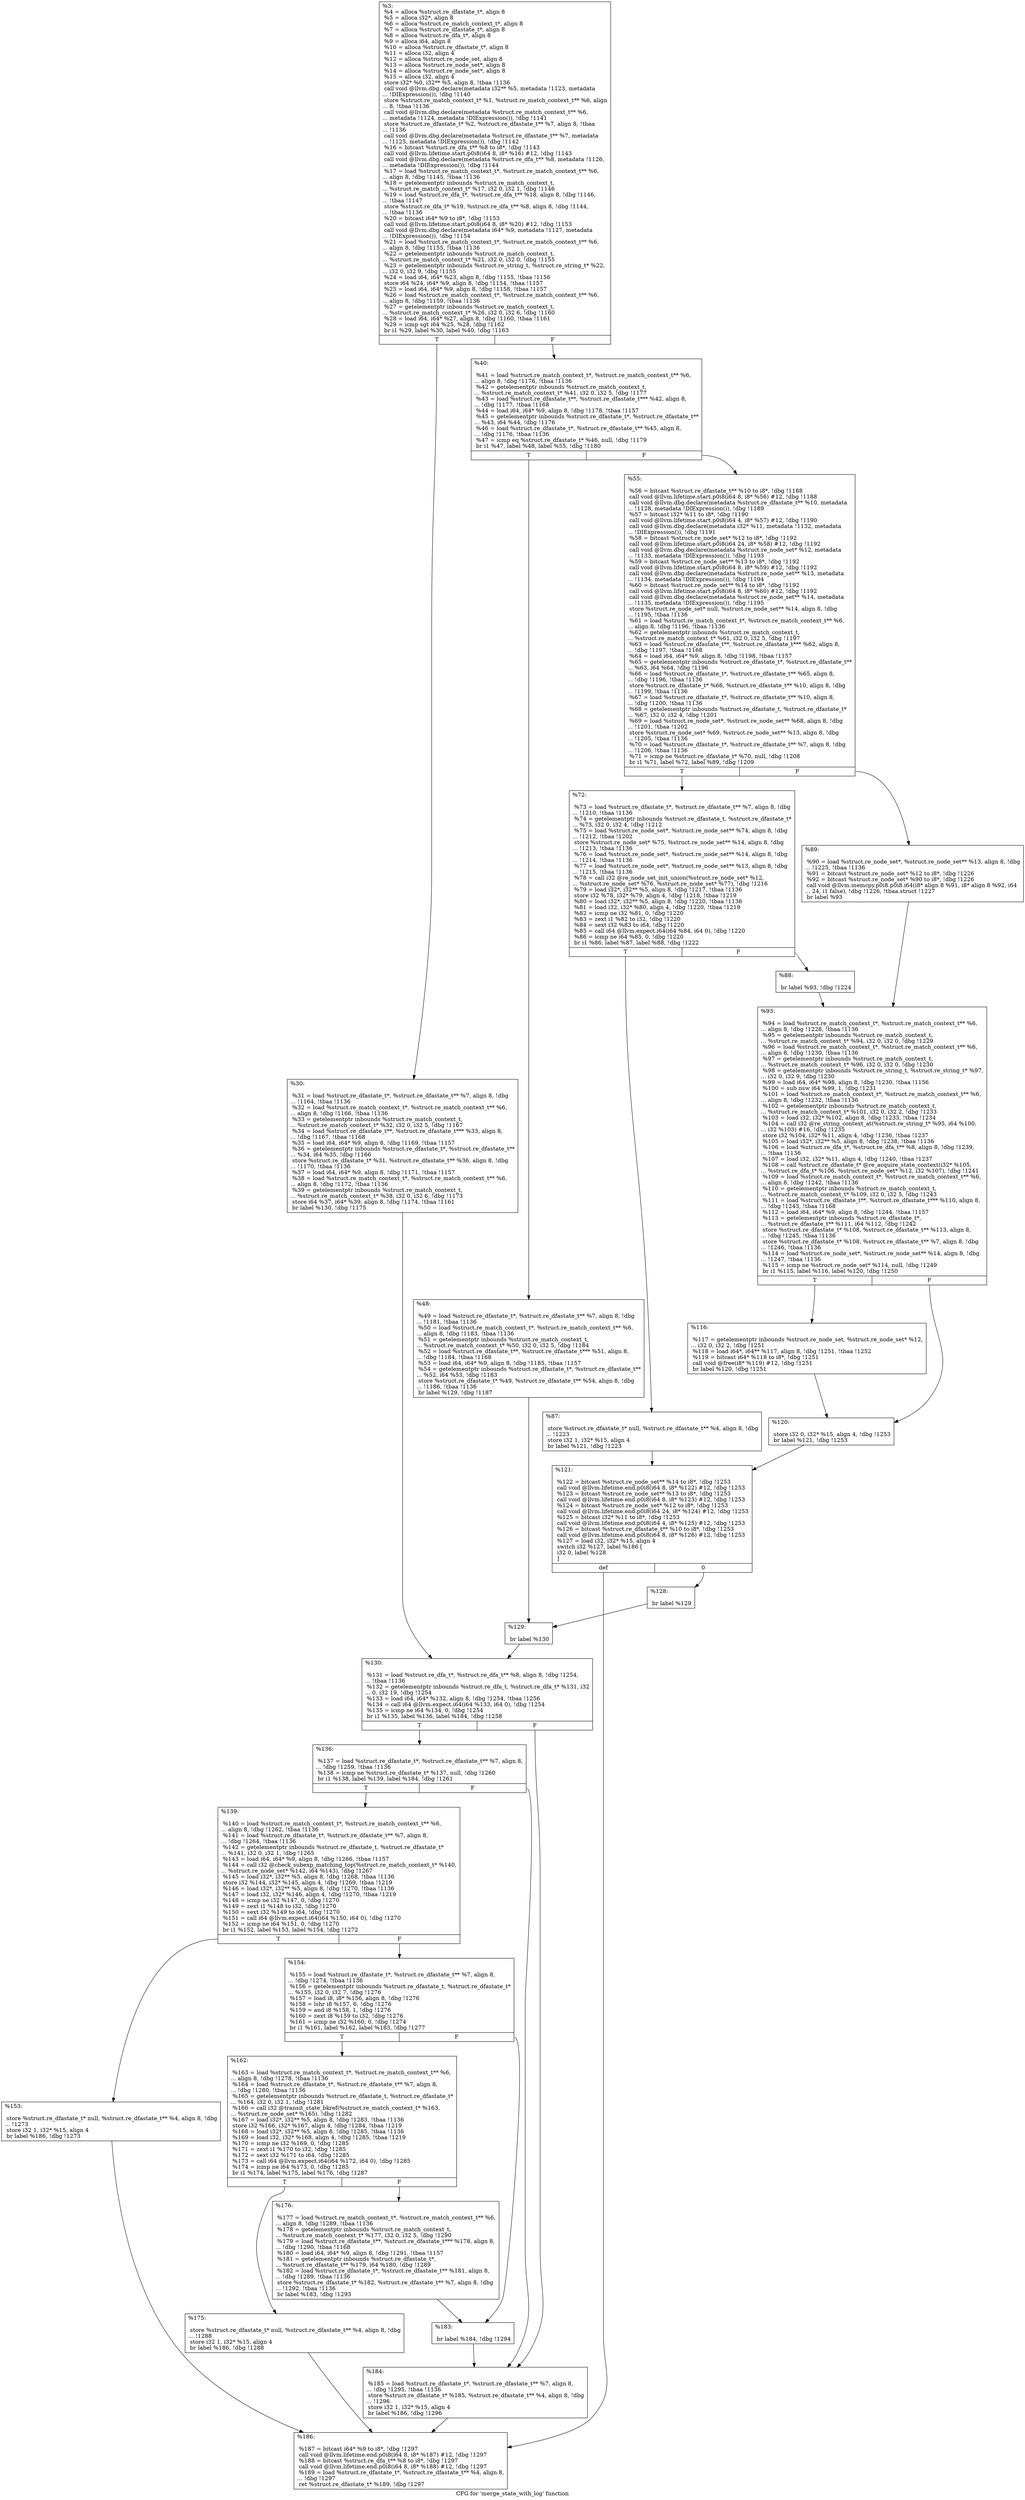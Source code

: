 digraph "CFG for 'merge_state_with_log' function" {
	label="CFG for 'merge_state_with_log' function";

	Node0xf38bf0 [shape=record,label="{%3:\l  %4 = alloca %struct.re_dfastate_t*, align 8\l  %5 = alloca i32*, align 8\l  %6 = alloca %struct.re_match_context_t*, align 8\l  %7 = alloca %struct.re_dfastate_t*, align 8\l  %8 = alloca %struct.re_dfa_t*, align 8\l  %9 = alloca i64, align 8\l  %10 = alloca %struct.re_dfastate_t*, align 8\l  %11 = alloca i32, align 4\l  %12 = alloca %struct.re_node_set, align 8\l  %13 = alloca %struct.re_node_set*, align 8\l  %14 = alloca %struct.re_node_set*, align 8\l  %15 = alloca i32, align 4\l  store i32* %0, i32** %5, align 8, !tbaa !1136\l  call void @llvm.dbg.declare(metadata i32** %5, metadata !1123, metadata\l... !DIExpression()), !dbg !1140\l  store %struct.re_match_context_t* %1, %struct.re_match_context_t** %6, align\l... 8, !tbaa !1136\l  call void @llvm.dbg.declare(metadata %struct.re_match_context_t** %6,\l... metadata !1124, metadata !DIExpression()), !dbg !1141\l  store %struct.re_dfastate_t* %2, %struct.re_dfastate_t** %7, align 8, !tbaa\l... !1136\l  call void @llvm.dbg.declare(metadata %struct.re_dfastate_t** %7, metadata\l... !1125, metadata !DIExpression()), !dbg !1142\l  %16 = bitcast %struct.re_dfa_t** %8 to i8*, !dbg !1143\l  call void @llvm.lifetime.start.p0i8(i64 8, i8* %16) #12, !dbg !1143\l  call void @llvm.dbg.declare(metadata %struct.re_dfa_t** %8, metadata !1126,\l... metadata !DIExpression()), !dbg !1144\l  %17 = load %struct.re_match_context_t*, %struct.re_match_context_t** %6,\l... align 8, !dbg !1145, !tbaa !1136\l  %18 = getelementptr inbounds %struct.re_match_context_t,\l... %struct.re_match_context_t* %17, i32 0, i32 1, !dbg !1146\l  %19 = load %struct.re_dfa_t*, %struct.re_dfa_t** %18, align 8, !dbg !1146,\l... !tbaa !1147\l  store %struct.re_dfa_t* %19, %struct.re_dfa_t** %8, align 8, !dbg !1144,\l... !tbaa !1136\l  %20 = bitcast i64* %9 to i8*, !dbg !1153\l  call void @llvm.lifetime.start.p0i8(i64 8, i8* %20) #12, !dbg !1153\l  call void @llvm.dbg.declare(metadata i64* %9, metadata !1127, metadata\l... !DIExpression()), !dbg !1154\l  %21 = load %struct.re_match_context_t*, %struct.re_match_context_t** %6,\l... align 8, !dbg !1155, !tbaa !1136\l  %22 = getelementptr inbounds %struct.re_match_context_t,\l... %struct.re_match_context_t* %21, i32 0, i32 0, !dbg !1155\l  %23 = getelementptr inbounds %struct.re_string_t, %struct.re_string_t* %22,\l... i32 0, i32 9, !dbg !1155\l  %24 = load i64, i64* %23, align 8, !dbg !1155, !tbaa !1156\l  store i64 %24, i64* %9, align 8, !dbg !1154, !tbaa !1157\l  %25 = load i64, i64* %9, align 8, !dbg !1158, !tbaa !1157\l  %26 = load %struct.re_match_context_t*, %struct.re_match_context_t** %6,\l... align 8, !dbg !1159, !tbaa !1136\l  %27 = getelementptr inbounds %struct.re_match_context_t,\l... %struct.re_match_context_t* %26, i32 0, i32 6, !dbg !1160\l  %28 = load i64, i64* %27, align 8, !dbg !1160, !tbaa !1161\l  %29 = icmp sgt i64 %25, %28, !dbg !1162\l  br i1 %29, label %30, label %40, !dbg !1163\l|{<s0>T|<s1>F}}"];
	Node0xf38bf0:s0 -> Node0xf3e9e0;
	Node0xf38bf0:s1 -> Node0xf3ea30;
	Node0xf3e9e0 [shape=record,label="{%30:\l\l  %31 = load %struct.re_dfastate_t*, %struct.re_dfastate_t** %7, align 8, !dbg\l... !1164, !tbaa !1136\l  %32 = load %struct.re_match_context_t*, %struct.re_match_context_t** %6,\l... align 8, !dbg !1166, !tbaa !1136\l  %33 = getelementptr inbounds %struct.re_match_context_t,\l... %struct.re_match_context_t* %32, i32 0, i32 5, !dbg !1167\l  %34 = load %struct.re_dfastate_t**, %struct.re_dfastate_t*** %33, align 8,\l... !dbg !1167, !tbaa !1168\l  %35 = load i64, i64* %9, align 8, !dbg !1169, !tbaa !1157\l  %36 = getelementptr inbounds %struct.re_dfastate_t*, %struct.re_dfastate_t**\l... %34, i64 %35, !dbg !1166\l  store %struct.re_dfastate_t* %31, %struct.re_dfastate_t** %36, align 8, !dbg\l... !1170, !tbaa !1136\l  %37 = load i64, i64* %9, align 8, !dbg !1171, !tbaa !1157\l  %38 = load %struct.re_match_context_t*, %struct.re_match_context_t** %6,\l... align 8, !dbg !1172, !tbaa !1136\l  %39 = getelementptr inbounds %struct.re_match_context_t,\l... %struct.re_match_context_t* %38, i32 0, i32 6, !dbg !1173\l  store i64 %37, i64* %39, align 8, !dbg !1174, !tbaa !1161\l  br label %130, !dbg !1175\l}"];
	Node0xf3e9e0 -> Node0xf3ee40;
	Node0xf3ea30 [shape=record,label="{%40:\l\l  %41 = load %struct.re_match_context_t*, %struct.re_match_context_t** %6,\l... align 8, !dbg !1176, !tbaa !1136\l  %42 = getelementptr inbounds %struct.re_match_context_t,\l... %struct.re_match_context_t* %41, i32 0, i32 5, !dbg !1177\l  %43 = load %struct.re_dfastate_t**, %struct.re_dfastate_t*** %42, align 8,\l... !dbg !1177, !tbaa !1168\l  %44 = load i64, i64* %9, align 8, !dbg !1178, !tbaa !1157\l  %45 = getelementptr inbounds %struct.re_dfastate_t*, %struct.re_dfastate_t**\l... %43, i64 %44, !dbg !1176\l  %46 = load %struct.re_dfastate_t*, %struct.re_dfastate_t** %45, align 8,\l... !dbg !1176, !tbaa !1136\l  %47 = icmp eq %struct.re_dfastate_t* %46, null, !dbg !1179\l  br i1 %47, label %48, label %55, !dbg !1180\l|{<s0>T|<s1>F}}"];
	Node0xf3ea30:s0 -> Node0xf3ea80;
	Node0xf3ea30:s1 -> Node0xf3ead0;
	Node0xf3ea80 [shape=record,label="{%48:\l\l  %49 = load %struct.re_dfastate_t*, %struct.re_dfastate_t** %7, align 8, !dbg\l... !1181, !tbaa !1136\l  %50 = load %struct.re_match_context_t*, %struct.re_match_context_t** %6,\l... align 8, !dbg !1183, !tbaa !1136\l  %51 = getelementptr inbounds %struct.re_match_context_t,\l... %struct.re_match_context_t* %50, i32 0, i32 5, !dbg !1184\l  %52 = load %struct.re_dfastate_t**, %struct.re_dfastate_t*** %51, align 8,\l... !dbg !1184, !tbaa !1168\l  %53 = load i64, i64* %9, align 8, !dbg !1185, !tbaa !1157\l  %54 = getelementptr inbounds %struct.re_dfastate_t*, %struct.re_dfastate_t**\l... %52, i64 %53, !dbg !1183\l  store %struct.re_dfastate_t* %49, %struct.re_dfastate_t** %54, align 8, !dbg\l... !1186, !tbaa !1136\l  br label %129, !dbg !1187\l}"];
	Node0xf3ea80 -> Node0xf3edf0;
	Node0xf3ead0 [shape=record,label="{%55:\l\l  %56 = bitcast %struct.re_dfastate_t** %10 to i8*, !dbg !1188\l  call void @llvm.lifetime.start.p0i8(i64 8, i8* %56) #12, !dbg !1188\l  call void @llvm.dbg.declare(metadata %struct.re_dfastate_t** %10, metadata\l... !1128, metadata !DIExpression()), !dbg !1189\l  %57 = bitcast i32* %11 to i8*, !dbg !1190\l  call void @llvm.lifetime.start.p0i8(i64 4, i8* %57) #12, !dbg !1190\l  call void @llvm.dbg.declare(metadata i32* %11, metadata !1132, metadata\l... !DIExpression()), !dbg !1191\l  %58 = bitcast %struct.re_node_set* %12 to i8*, !dbg !1192\l  call void @llvm.lifetime.start.p0i8(i64 24, i8* %58) #12, !dbg !1192\l  call void @llvm.dbg.declare(metadata %struct.re_node_set* %12, metadata\l... !1133, metadata !DIExpression()), !dbg !1193\l  %59 = bitcast %struct.re_node_set** %13 to i8*, !dbg !1192\l  call void @llvm.lifetime.start.p0i8(i64 8, i8* %59) #12, !dbg !1192\l  call void @llvm.dbg.declare(metadata %struct.re_node_set** %13, metadata\l... !1134, metadata !DIExpression()), !dbg !1194\l  %60 = bitcast %struct.re_node_set** %14 to i8*, !dbg !1192\l  call void @llvm.lifetime.start.p0i8(i64 8, i8* %60) #12, !dbg !1192\l  call void @llvm.dbg.declare(metadata %struct.re_node_set** %14, metadata\l... !1135, metadata !DIExpression()), !dbg !1195\l  store %struct.re_node_set* null, %struct.re_node_set** %14, align 8, !dbg\l... !1195, !tbaa !1136\l  %61 = load %struct.re_match_context_t*, %struct.re_match_context_t** %6,\l... align 8, !dbg !1196, !tbaa !1136\l  %62 = getelementptr inbounds %struct.re_match_context_t,\l... %struct.re_match_context_t* %61, i32 0, i32 5, !dbg !1197\l  %63 = load %struct.re_dfastate_t**, %struct.re_dfastate_t*** %62, align 8,\l... !dbg !1197, !tbaa !1168\l  %64 = load i64, i64* %9, align 8, !dbg !1198, !tbaa !1157\l  %65 = getelementptr inbounds %struct.re_dfastate_t*, %struct.re_dfastate_t**\l... %63, i64 %64, !dbg !1196\l  %66 = load %struct.re_dfastate_t*, %struct.re_dfastate_t** %65, align 8,\l... !dbg !1196, !tbaa !1136\l  store %struct.re_dfastate_t* %66, %struct.re_dfastate_t** %10, align 8, !dbg\l... !1199, !tbaa !1136\l  %67 = load %struct.re_dfastate_t*, %struct.re_dfastate_t** %10, align 8,\l... !dbg !1200, !tbaa !1136\l  %68 = getelementptr inbounds %struct.re_dfastate_t, %struct.re_dfastate_t*\l... %67, i32 0, i32 4, !dbg !1201\l  %69 = load %struct.re_node_set*, %struct.re_node_set** %68, align 8, !dbg\l... !1201, !tbaa !1202\l  store %struct.re_node_set* %69, %struct.re_node_set** %13, align 8, !dbg\l... !1205, !tbaa !1136\l  %70 = load %struct.re_dfastate_t*, %struct.re_dfastate_t** %7, align 8, !dbg\l... !1206, !tbaa !1136\l  %71 = icmp ne %struct.re_dfastate_t* %70, null, !dbg !1208\l  br i1 %71, label %72, label %89, !dbg !1209\l|{<s0>T|<s1>F}}"];
	Node0xf3ead0:s0 -> Node0xf3eb20;
	Node0xf3ead0:s1 -> Node0xf3ec10;
	Node0xf3eb20 [shape=record,label="{%72:\l\l  %73 = load %struct.re_dfastate_t*, %struct.re_dfastate_t** %7, align 8, !dbg\l... !1210, !tbaa !1136\l  %74 = getelementptr inbounds %struct.re_dfastate_t, %struct.re_dfastate_t*\l... %73, i32 0, i32 4, !dbg !1212\l  %75 = load %struct.re_node_set*, %struct.re_node_set** %74, align 8, !dbg\l... !1212, !tbaa !1202\l  store %struct.re_node_set* %75, %struct.re_node_set** %14, align 8, !dbg\l... !1213, !tbaa !1136\l  %76 = load %struct.re_node_set*, %struct.re_node_set** %14, align 8, !dbg\l... !1214, !tbaa !1136\l  %77 = load %struct.re_node_set*, %struct.re_node_set** %13, align 8, !dbg\l... !1215, !tbaa !1136\l  %78 = call i32 @re_node_set_init_union(%struct.re_node_set* %12,\l... %struct.re_node_set* %76, %struct.re_node_set* %77), !dbg !1216\l  %79 = load i32*, i32** %5, align 8, !dbg !1217, !tbaa !1136\l  store i32 %78, i32* %79, align 4, !dbg !1218, !tbaa !1219\l  %80 = load i32*, i32** %5, align 8, !dbg !1220, !tbaa !1136\l  %81 = load i32, i32* %80, align 4, !dbg !1220, !tbaa !1219\l  %82 = icmp ne i32 %81, 0, !dbg !1220\l  %83 = zext i1 %82 to i32, !dbg !1220\l  %84 = sext i32 %83 to i64, !dbg !1220\l  %85 = call i64 @llvm.expect.i64(i64 %84, i64 0), !dbg !1220\l  %86 = icmp ne i64 %85, 0, !dbg !1220\l  br i1 %86, label %87, label %88, !dbg !1222\l|{<s0>T|<s1>F}}"];
	Node0xf3eb20:s0 -> Node0xf3eb70;
	Node0xf3eb20:s1 -> Node0xf3ebc0;
	Node0xf3eb70 [shape=record,label="{%87:\l\l  store %struct.re_dfastate_t* null, %struct.re_dfastate_t** %4, align 8, !dbg\l... !1223\l  store i32 1, i32* %15, align 4\l  br label %121, !dbg !1223\l}"];
	Node0xf3eb70 -> Node0xf3ed50;
	Node0xf3ebc0 [shape=record,label="{%88:\l\l  br label %93, !dbg !1224\l}"];
	Node0xf3ebc0 -> Node0xf3ec60;
	Node0xf3ec10 [shape=record,label="{%89:\l\l  %90 = load %struct.re_node_set*, %struct.re_node_set** %13, align 8, !dbg\l... !1225, !tbaa !1136\l  %91 = bitcast %struct.re_node_set* %12 to i8*, !dbg !1226\l  %92 = bitcast %struct.re_node_set* %90 to i8*, !dbg !1226\l  call void @llvm.memcpy.p0i8.p0i8.i64(i8* align 8 %91, i8* align 8 %92, i64\l... 24, i1 false), !dbg !1226, !tbaa.struct !1227\l  br label %93\l}"];
	Node0xf3ec10 -> Node0xf3ec60;
	Node0xf3ec60 [shape=record,label="{%93:\l\l  %94 = load %struct.re_match_context_t*, %struct.re_match_context_t** %6,\l... align 8, !dbg !1228, !tbaa !1136\l  %95 = getelementptr inbounds %struct.re_match_context_t,\l... %struct.re_match_context_t* %94, i32 0, i32 0, !dbg !1229\l  %96 = load %struct.re_match_context_t*, %struct.re_match_context_t** %6,\l... align 8, !dbg !1230, !tbaa !1136\l  %97 = getelementptr inbounds %struct.re_match_context_t,\l... %struct.re_match_context_t* %96, i32 0, i32 0, !dbg !1230\l  %98 = getelementptr inbounds %struct.re_string_t, %struct.re_string_t* %97,\l... i32 0, i32 9, !dbg !1230\l  %99 = load i64, i64* %98, align 8, !dbg !1230, !tbaa !1156\l  %100 = sub nsw i64 %99, 1, !dbg !1231\l  %101 = load %struct.re_match_context_t*, %struct.re_match_context_t** %6,\l... align 8, !dbg !1232, !tbaa !1136\l  %102 = getelementptr inbounds %struct.re_match_context_t,\l... %struct.re_match_context_t* %101, i32 0, i32 2, !dbg !1233\l  %103 = load i32, i32* %102, align 8, !dbg !1233, !tbaa !1234\l  %104 = call i32 @re_string_context_at(%struct.re_string_t* %95, i64 %100,\l... i32 %103) #16, !dbg !1235\l  store i32 %104, i32* %11, align 4, !dbg !1236, !tbaa !1237\l  %105 = load i32*, i32** %5, align 8, !dbg !1238, !tbaa !1136\l  %106 = load %struct.re_dfa_t*, %struct.re_dfa_t** %8, align 8, !dbg !1239,\l... !tbaa !1136\l  %107 = load i32, i32* %11, align 4, !dbg !1240, !tbaa !1237\l  %108 = call %struct.re_dfastate_t* @re_acquire_state_context(i32* %105,\l... %struct.re_dfa_t* %106, %struct.re_node_set* %12, i32 %107), !dbg !1241\l  %109 = load %struct.re_match_context_t*, %struct.re_match_context_t** %6,\l... align 8, !dbg !1242, !tbaa !1136\l  %110 = getelementptr inbounds %struct.re_match_context_t,\l... %struct.re_match_context_t* %109, i32 0, i32 5, !dbg !1243\l  %111 = load %struct.re_dfastate_t**, %struct.re_dfastate_t*** %110, align 8,\l... !dbg !1243, !tbaa !1168\l  %112 = load i64, i64* %9, align 8, !dbg !1244, !tbaa !1157\l  %113 = getelementptr inbounds %struct.re_dfastate_t*,\l... %struct.re_dfastate_t** %111, i64 %112, !dbg !1242\l  store %struct.re_dfastate_t* %108, %struct.re_dfastate_t** %113, align 8,\l... !dbg !1245, !tbaa !1136\l  store %struct.re_dfastate_t* %108, %struct.re_dfastate_t** %7, align 8, !dbg\l... !1246, !tbaa !1136\l  %114 = load %struct.re_node_set*, %struct.re_node_set** %14, align 8, !dbg\l... !1247, !tbaa !1136\l  %115 = icmp ne %struct.re_node_set* %114, null, !dbg !1249\l  br i1 %115, label %116, label %120, !dbg !1250\l|{<s0>T|<s1>F}}"];
	Node0xf3ec60:s0 -> Node0xf3ecb0;
	Node0xf3ec60:s1 -> Node0xf3ed00;
	Node0xf3ecb0 [shape=record,label="{%116:\l\l  %117 = getelementptr inbounds %struct.re_node_set, %struct.re_node_set* %12,\l... i32 0, i32 2, !dbg !1251\l  %118 = load i64*, i64** %117, align 8, !dbg !1251, !tbaa !1252\l  %119 = bitcast i64* %118 to i8*, !dbg !1251\l  call void @free(i8* %119) #12, !dbg !1251\l  br label %120, !dbg !1251\l}"];
	Node0xf3ecb0 -> Node0xf3ed00;
	Node0xf3ed00 [shape=record,label="{%120:\l\l  store i32 0, i32* %15, align 4, !dbg !1253\l  br label %121, !dbg !1253\l}"];
	Node0xf3ed00 -> Node0xf3ed50;
	Node0xf3ed50 [shape=record,label="{%121:\l\l  %122 = bitcast %struct.re_node_set** %14 to i8*, !dbg !1253\l  call void @llvm.lifetime.end.p0i8(i64 8, i8* %122) #12, !dbg !1253\l  %123 = bitcast %struct.re_node_set** %13 to i8*, !dbg !1253\l  call void @llvm.lifetime.end.p0i8(i64 8, i8* %123) #12, !dbg !1253\l  %124 = bitcast %struct.re_node_set* %12 to i8*, !dbg !1253\l  call void @llvm.lifetime.end.p0i8(i64 24, i8* %124) #12, !dbg !1253\l  %125 = bitcast i32* %11 to i8*, !dbg !1253\l  call void @llvm.lifetime.end.p0i8(i64 4, i8* %125) #12, !dbg !1253\l  %126 = bitcast %struct.re_dfastate_t** %10 to i8*, !dbg !1253\l  call void @llvm.lifetime.end.p0i8(i64 8, i8* %126) #12, !dbg !1253\l  %127 = load i32, i32* %15, align 4\l  switch i32 %127, label %186 [\l    i32 0, label %128\l  ]\l|{<s0>def|<s1>0}}"];
	Node0xf3ed50:s0 -> Node0xf3f160;
	Node0xf3ed50:s1 -> Node0xf3eda0;
	Node0xf3eda0 [shape=record,label="{%128:\l\l  br label %129\l}"];
	Node0xf3eda0 -> Node0xf3edf0;
	Node0xf3edf0 [shape=record,label="{%129:\l\l  br label %130\l}"];
	Node0xf3edf0 -> Node0xf3ee40;
	Node0xf3ee40 [shape=record,label="{%130:\l\l  %131 = load %struct.re_dfa_t*, %struct.re_dfa_t** %8, align 8, !dbg !1254,\l... !tbaa !1136\l  %132 = getelementptr inbounds %struct.re_dfa_t, %struct.re_dfa_t* %131, i32\l... 0, i32 19, !dbg !1254\l  %133 = load i64, i64* %132, align 8, !dbg !1254, !tbaa !1256\l  %134 = call i64 @llvm.expect.i64(i64 %133, i64 0), !dbg !1254\l  %135 = icmp ne i64 %134, 0, !dbg !1254\l  br i1 %135, label %136, label %184, !dbg !1258\l|{<s0>T|<s1>F}}"];
	Node0xf3ee40:s0 -> Node0xf3ee90;
	Node0xf3ee40:s1 -> Node0xf3f110;
	Node0xf3ee90 [shape=record,label="{%136:\l\l  %137 = load %struct.re_dfastate_t*, %struct.re_dfastate_t** %7, align 8,\l... !dbg !1259, !tbaa !1136\l  %138 = icmp ne %struct.re_dfastate_t* %137, null, !dbg !1260\l  br i1 %138, label %139, label %184, !dbg !1261\l|{<s0>T|<s1>F}}"];
	Node0xf3ee90:s0 -> Node0xf3eee0;
	Node0xf3ee90:s1 -> Node0xf3f110;
	Node0xf3eee0 [shape=record,label="{%139:\l\l  %140 = load %struct.re_match_context_t*, %struct.re_match_context_t** %6,\l... align 8, !dbg !1262, !tbaa !1136\l  %141 = load %struct.re_dfastate_t*, %struct.re_dfastate_t** %7, align 8,\l... !dbg !1264, !tbaa !1136\l  %142 = getelementptr inbounds %struct.re_dfastate_t, %struct.re_dfastate_t*\l... %141, i32 0, i32 1, !dbg !1265\l  %143 = load i64, i64* %9, align 8, !dbg !1266, !tbaa !1157\l  %144 = call i32 @check_subexp_matching_top(%struct.re_match_context_t* %140,\l... %struct.re_node_set* %142, i64 %143), !dbg !1267\l  %145 = load i32*, i32** %5, align 8, !dbg !1268, !tbaa !1136\l  store i32 %144, i32* %145, align 4, !dbg !1269, !tbaa !1219\l  %146 = load i32*, i32** %5, align 8, !dbg !1270, !tbaa !1136\l  %147 = load i32, i32* %146, align 4, !dbg !1270, !tbaa !1219\l  %148 = icmp ne i32 %147, 0, !dbg !1270\l  %149 = zext i1 %148 to i32, !dbg !1270\l  %150 = sext i32 %149 to i64, !dbg !1270\l  %151 = call i64 @llvm.expect.i64(i64 %150, i64 0), !dbg !1270\l  %152 = icmp ne i64 %151, 0, !dbg !1270\l  br i1 %152, label %153, label %154, !dbg !1272\l|{<s0>T|<s1>F}}"];
	Node0xf3eee0:s0 -> Node0xf3ef30;
	Node0xf3eee0:s1 -> Node0xf3ef80;
	Node0xf3ef30 [shape=record,label="{%153:\l\l  store %struct.re_dfastate_t* null, %struct.re_dfastate_t** %4, align 8, !dbg\l... !1273\l  store i32 1, i32* %15, align 4\l  br label %186, !dbg !1273\l}"];
	Node0xf3ef30 -> Node0xf3f160;
	Node0xf3ef80 [shape=record,label="{%154:\l\l  %155 = load %struct.re_dfastate_t*, %struct.re_dfastate_t** %7, align 8,\l... !dbg !1274, !tbaa !1136\l  %156 = getelementptr inbounds %struct.re_dfastate_t, %struct.re_dfastate_t*\l... %155, i32 0, i32 7, !dbg !1276\l  %157 = load i8, i8* %156, align 8, !dbg !1276\l  %158 = lshr i8 %157, 6, !dbg !1276\l  %159 = and i8 %158, 1, !dbg !1276\l  %160 = zext i8 %159 to i32, !dbg !1276\l  %161 = icmp ne i32 %160, 0, !dbg !1274\l  br i1 %161, label %162, label %183, !dbg !1277\l|{<s0>T|<s1>F}}"];
	Node0xf3ef80:s0 -> Node0xf3efd0;
	Node0xf3ef80:s1 -> Node0xf3f0c0;
	Node0xf3efd0 [shape=record,label="{%162:\l\l  %163 = load %struct.re_match_context_t*, %struct.re_match_context_t** %6,\l... align 8, !dbg !1278, !tbaa !1136\l  %164 = load %struct.re_dfastate_t*, %struct.re_dfastate_t** %7, align 8,\l... !dbg !1280, !tbaa !1136\l  %165 = getelementptr inbounds %struct.re_dfastate_t, %struct.re_dfastate_t*\l... %164, i32 0, i32 1, !dbg !1281\l  %166 = call i32 @transit_state_bkref(%struct.re_match_context_t* %163,\l... %struct.re_node_set* %165), !dbg !1282\l  %167 = load i32*, i32** %5, align 8, !dbg !1283, !tbaa !1136\l  store i32 %166, i32* %167, align 4, !dbg !1284, !tbaa !1219\l  %168 = load i32*, i32** %5, align 8, !dbg !1285, !tbaa !1136\l  %169 = load i32, i32* %168, align 4, !dbg !1285, !tbaa !1219\l  %170 = icmp ne i32 %169, 0, !dbg !1285\l  %171 = zext i1 %170 to i32, !dbg !1285\l  %172 = sext i32 %171 to i64, !dbg !1285\l  %173 = call i64 @llvm.expect.i64(i64 %172, i64 0), !dbg !1285\l  %174 = icmp ne i64 %173, 0, !dbg !1285\l  br i1 %174, label %175, label %176, !dbg !1287\l|{<s0>T|<s1>F}}"];
	Node0xf3efd0:s0 -> Node0xf3f020;
	Node0xf3efd0:s1 -> Node0xf3f070;
	Node0xf3f020 [shape=record,label="{%175:\l\l  store %struct.re_dfastate_t* null, %struct.re_dfastate_t** %4, align 8, !dbg\l... !1288\l  store i32 1, i32* %15, align 4\l  br label %186, !dbg !1288\l}"];
	Node0xf3f020 -> Node0xf3f160;
	Node0xf3f070 [shape=record,label="{%176:\l\l  %177 = load %struct.re_match_context_t*, %struct.re_match_context_t** %6,\l... align 8, !dbg !1289, !tbaa !1136\l  %178 = getelementptr inbounds %struct.re_match_context_t,\l... %struct.re_match_context_t* %177, i32 0, i32 5, !dbg !1290\l  %179 = load %struct.re_dfastate_t**, %struct.re_dfastate_t*** %178, align 8,\l... !dbg !1290, !tbaa !1168\l  %180 = load i64, i64* %9, align 8, !dbg !1291, !tbaa !1157\l  %181 = getelementptr inbounds %struct.re_dfastate_t*,\l... %struct.re_dfastate_t** %179, i64 %180, !dbg !1289\l  %182 = load %struct.re_dfastate_t*, %struct.re_dfastate_t** %181, align 8,\l... !dbg !1289, !tbaa !1136\l  store %struct.re_dfastate_t* %182, %struct.re_dfastate_t** %7, align 8, !dbg\l... !1292, !tbaa !1136\l  br label %183, !dbg !1293\l}"];
	Node0xf3f070 -> Node0xf3f0c0;
	Node0xf3f0c0 [shape=record,label="{%183:\l\l  br label %184, !dbg !1294\l}"];
	Node0xf3f0c0 -> Node0xf3f110;
	Node0xf3f110 [shape=record,label="{%184:\l\l  %185 = load %struct.re_dfastate_t*, %struct.re_dfastate_t** %7, align 8,\l... !dbg !1295, !tbaa !1136\l  store %struct.re_dfastate_t* %185, %struct.re_dfastate_t** %4, align 8, !dbg\l... !1296\l  store i32 1, i32* %15, align 4\l  br label %186, !dbg !1296\l}"];
	Node0xf3f110 -> Node0xf3f160;
	Node0xf3f160 [shape=record,label="{%186:\l\l  %187 = bitcast i64* %9 to i8*, !dbg !1297\l  call void @llvm.lifetime.end.p0i8(i64 8, i8* %187) #12, !dbg !1297\l  %188 = bitcast %struct.re_dfa_t** %8 to i8*, !dbg !1297\l  call void @llvm.lifetime.end.p0i8(i64 8, i8* %188) #12, !dbg !1297\l  %189 = load %struct.re_dfastate_t*, %struct.re_dfastate_t** %4, align 8,\l... !dbg !1297\l  ret %struct.re_dfastate_t* %189, !dbg !1297\l}"];
}
